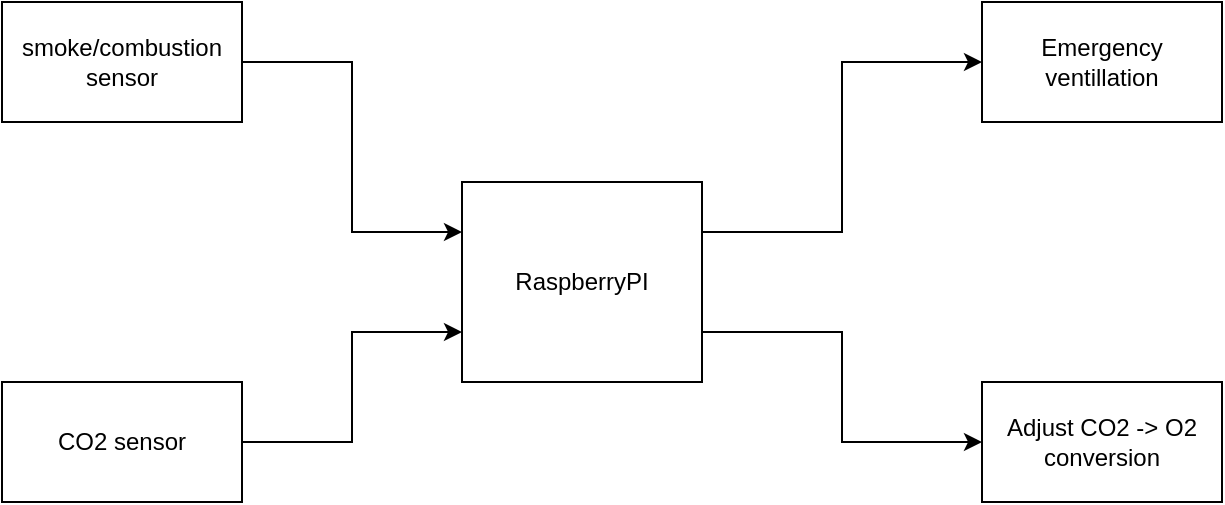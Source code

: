 <mxfile version="13.0.3" type="device"><diagram id="jzNedJwmKBEM0Ni7OSQi" name="Page-1"><mxGraphModel dx="1350" dy="816" grid="1" gridSize="10" guides="1" tooltips="1" connect="1" arrows="1" fold="1" page="1" pageScale="1" pageWidth="850" pageHeight="1100" math="0" shadow="0"><root><mxCell id="0"/><mxCell id="1" parent="0"/><mxCell id="ukmbeN3ZeRe20B_XC3Px-6" style="edgeStyle=orthogonalEdgeStyle;rounded=0;orthogonalLoop=1;jettySize=auto;html=1;exitX=1;exitY=0.25;exitDx=0;exitDy=0;entryX=0;entryY=0.5;entryDx=0;entryDy=0;" edge="1" parent="1" source="ukmbeN3ZeRe20B_XC3Px-1" target="ukmbeN3ZeRe20B_XC3Px-11"><mxGeometry relative="1" as="geometry"><mxPoint x="630" y="350" as="targetPoint"/></mxGeometry></mxCell><mxCell id="ukmbeN3ZeRe20B_XC3Px-13" style="edgeStyle=orthogonalEdgeStyle;rounded=0;orthogonalLoop=1;jettySize=auto;html=1;exitX=1;exitY=0.75;exitDx=0;exitDy=0;entryX=0;entryY=0.5;entryDx=0;entryDy=0;" edge="1" parent="1" source="ukmbeN3ZeRe20B_XC3Px-1" target="ukmbeN3ZeRe20B_XC3Px-12"><mxGeometry relative="1" as="geometry"/></mxCell><mxCell id="ukmbeN3ZeRe20B_XC3Px-1" value="" style="rounded=0;whiteSpace=wrap;html=1;" vertex="1" parent="1"><mxGeometry x="370" y="300" width="120" height="100" as="geometry"/></mxCell><mxCell id="ukmbeN3ZeRe20B_XC3Px-2" value="RaspberryPI" style="text;html=1;strokeColor=none;fillColor=none;align=center;verticalAlign=middle;whiteSpace=wrap;rounded=0;" vertex="1" parent="1"><mxGeometry x="410" y="340" width="40" height="20" as="geometry"/></mxCell><mxCell id="ukmbeN3ZeRe20B_XC3Px-5" style="edgeStyle=orthogonalEdgeStyle;rounded=0;orthogonalLoop=1;jettySize=auto;html=1;exitX=1;exitY=0.5;exitDx=0;exitDy=0;entryX=0;entryY=0.25;entryDx=0;entryDy=0;" edge="1" parent="1" source="ukmbeN3ZeRe20B_XC3Px-3" target="ukmbeN3ZeRe20B_XC3Px-1"><mxGeometry relative="1" as="geometry"/></mxCell><mxCell id="ukmbeN3ZeRe20B_XC3Px-3" value="smoke/combustion sensor" style="rounded=0;whiteSpace=wrap;html=1;" vertex="1" parent="1"><mxGeometry x="140" y="210" width="120" height="60" as="geometry"/></mxCell><mxCell id="ukmbeN3ZeRe20B_XC3Px-10" style="edgeStyle=orthogonalEdgeStyle;rounded=0;orthogonalLoop=1;jettySize=auto;html=1;entryX=0;entryY=0.75;entryDx=0;entryDy=0;" edge="1" parent="1" source="ukmbeN3ZeRe20B_XC3Px-9" target="ukmbeN3ZeRe20B_XC3Px-1"><mxGeometry relative="1" as="geometry"/></mxCell><mxCell id="ukmbeN3ZeRe20B_XC3Px-9" value="CO2 sensor" style="rounded=0;whiteSpace=wrap;html=1;" vertex="1" parent="1"><mxGeometry x="140" y="400" width="120" height="60" as="geometry"/></mxCell><mxCell id="ukmbeN3ZeRe20B_XC3Px-11" value="Emergency ventillation" style="rounded=0;whiteSpace=wrap;html=1;" vertex="1" parent="1"><mxGeometry x="630" y="210" width="120" height="60" as="geometry"/></mxCell><mxCell id="ukmbeN3ZeRe20B_XC3Px-12" value="Adjust CO2 -&amp;gt; O2 conversion" style="rounded=0;whiteSpace=wrap;html=1;" vertex="1" parent="1"><mxGeometry x="630" y="400" width="120" height="60" as="geometry"/></mxCell></root></mxGraphModel></diagram></mxfile>